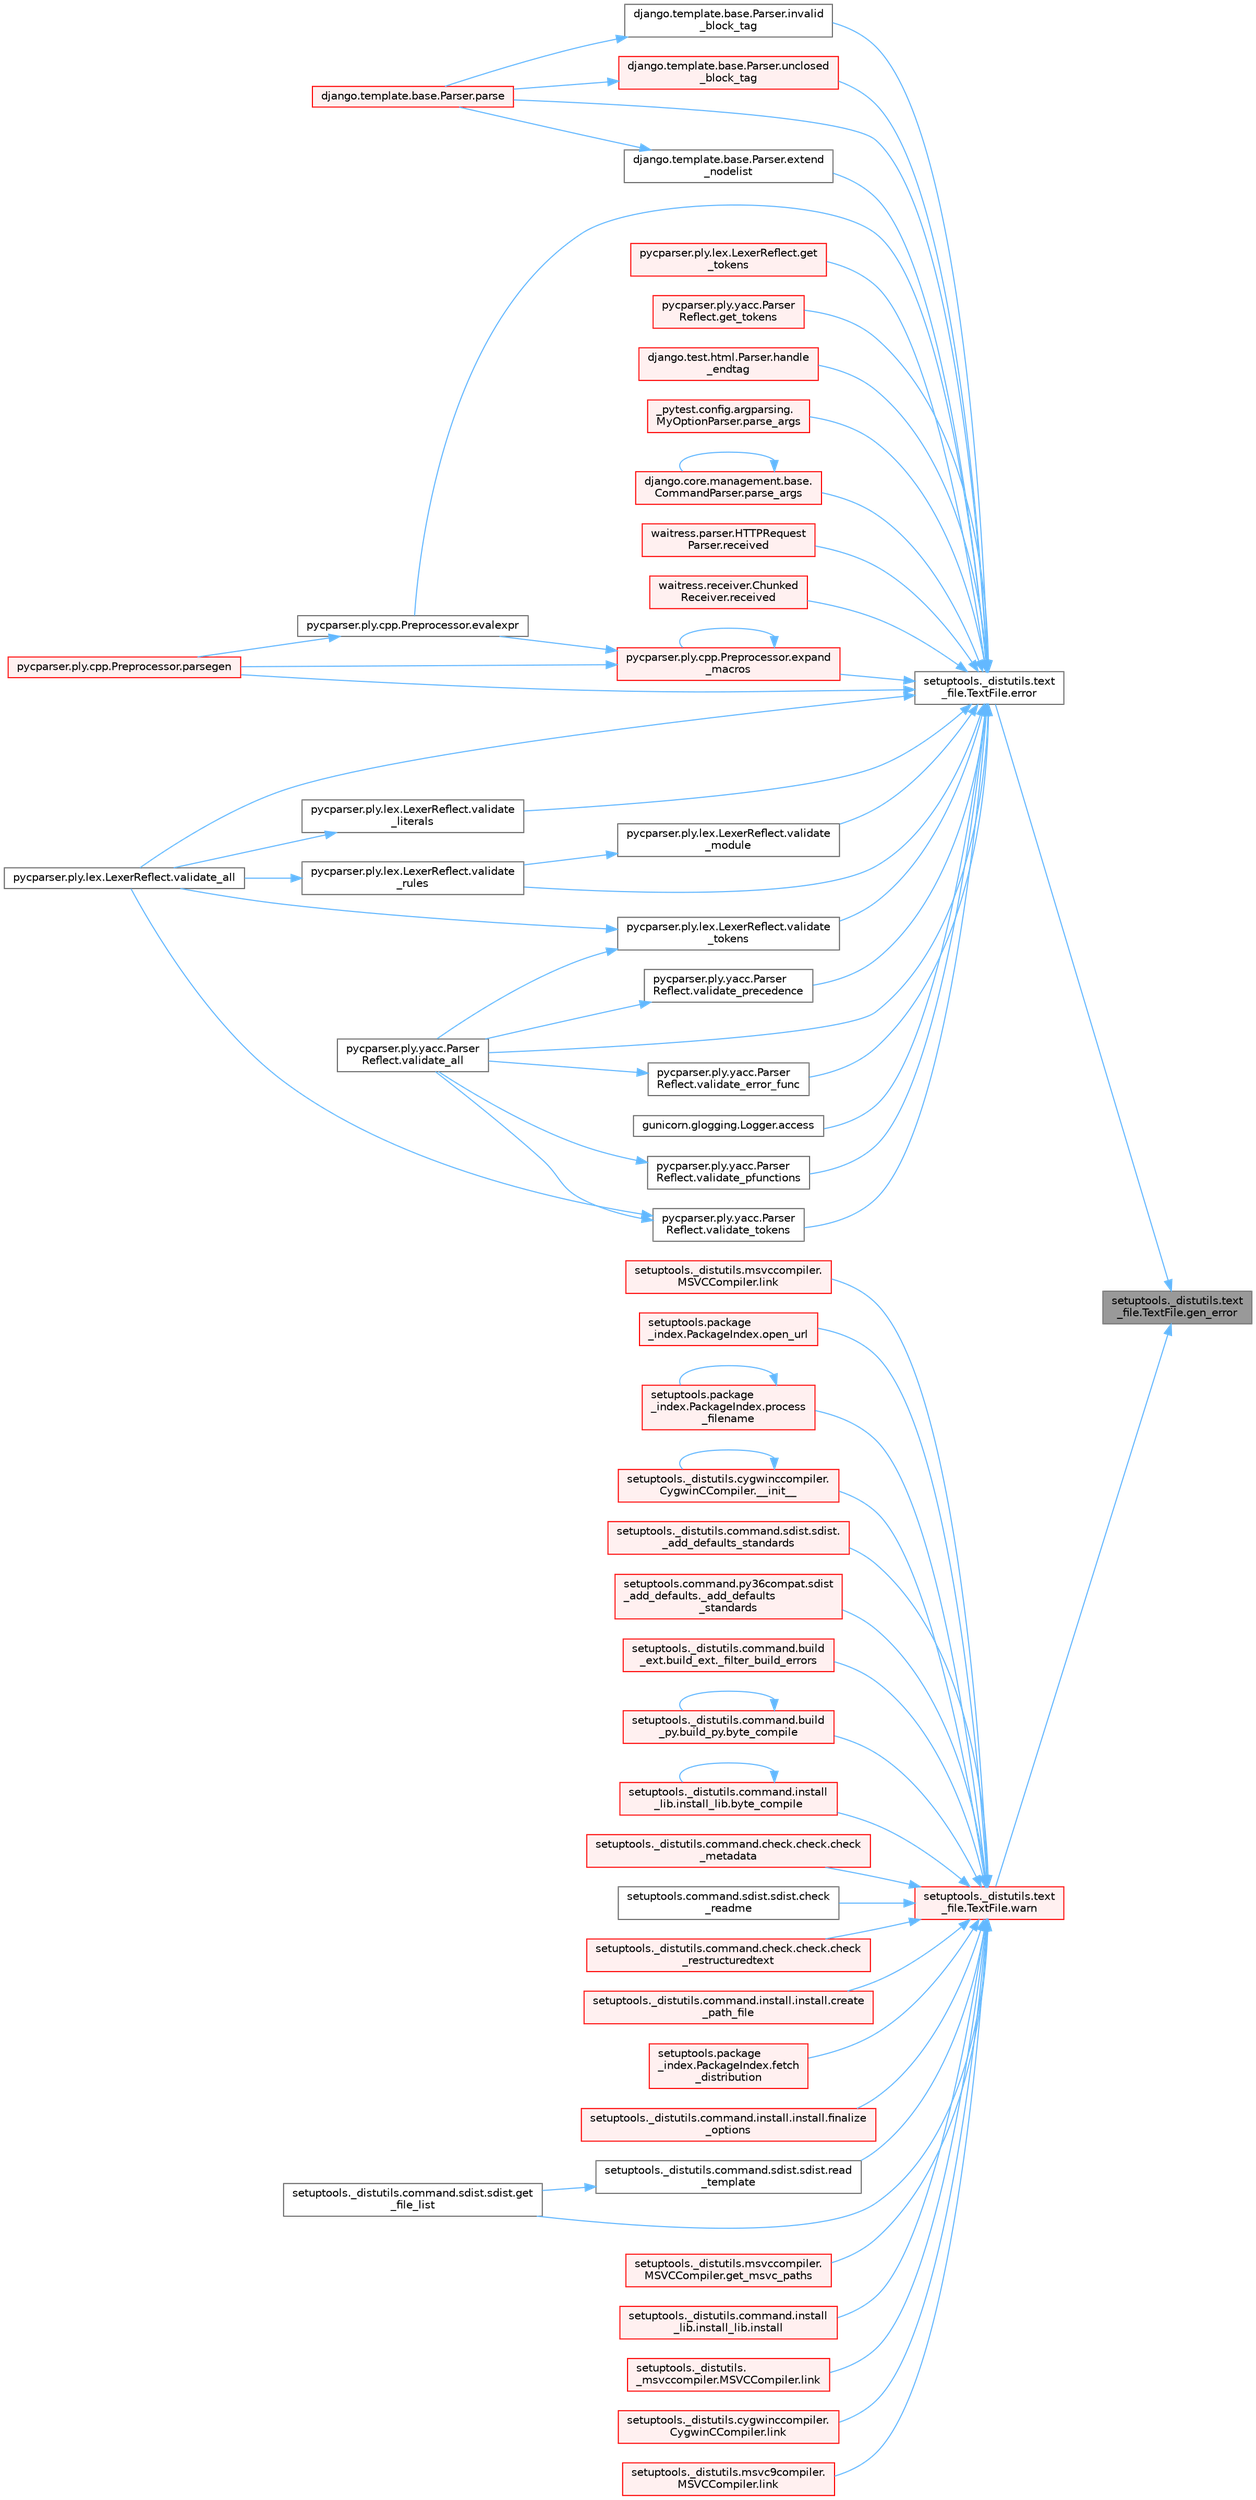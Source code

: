 digraph "setuptools._distutils.text_file.TextFile.gen_error"
{
 // LATEX_PDF_SIZE
  bgcolor="transparent";
  edge [fontname=Helvetica,fontsize=10,labelfontname=Helvetica,labelfontsize=10];
  node [fontname=Helvetica,fontsize=10,shape=box,height=0.2,width=0.4];
  rankdir="RL";
  Node1 [id="Node000001",label="setuptools._distutils.text\l_file.TextFile.gen_error",height=0.2,width=0.4,color="gray40", fillcolor="grey60", style="filled", fontcolor="black",tooltip=" "];
  Node1 -> Node2 [id="edge1_Node000001_Node000002",dir="back",color="steelblue1",style="solid",tooltip=" "];
  Node2 [id="Node000002",label="setuptools._distutils.text\l_file.TextFile.error",height=0.2,width=0.4,color="grey40", fillcolor="white", style="filled",URL="$classsetuptools_1_1__distutils_1_1text__file_1_1_text_file.html#a670e0e2eae86ae71f328552dfcf2f451",tooltip=" "];
  Node2 -> Node3 [id="edge2_Node000002_Node000003",dir="back",color="steelblue1",style="solid",tooltip=" "];
  Node3 [id="Node000003",label="gunicorn.glogging.Logger.access",height=0.2,width=0.4,color="grey40", fillcolor="white", style="filled",URL="$classgunicorn_1_1glogging_1_1_logger.html#a3b9fcb2cb9d7803a849f41d52df08b4b",tooltip=" "];
  Node2 -> Node4 [id="edge3_Node000002_Node000004",dir="back",color="steelblue1",style="solid",tooltip=" "];
  Node4 [id="Node000004",label="pycparser.ply.cpp.Preprocessor.evalexpr",height=0.2,width=0.4,color="grey40", fillcolor="white", style="filled",URL="$classpycparser_1_1ply_1_1cpp_1_1_preprocessor.html#a3c16ad6c28242d1214d20158b02ecabd",tooltip=" "];
  Node4 -> Node5 [id="edge4_Node000004_Node000005",dir="back",color="steelblue1",style="solid",tooltip=" "];
  Node5 [id="Node000005",label="pycparser.ply.cpp.Preprocessor.parsegen",height=0.2,width=0.4,color="red", fillcolor="#FFF0F0", style="filled",URL="$classpycparser_1_1ply_1_1cpp_1_1_preprocessor.html#aad71ed64ebab07f9eafb0b36f9108723",tooltip=" "];
  Node2 -> Node460 [id="edge5_Node000002_Node000460",dir="back",color="steelblue1",style="solid",tooltip=" "];
  Node460 [id="Node000460",label="pycparser.ply.cpp.Preprocessor.expand\l_macros",height=0.2,width=0.4,color="red", fillcolor="#FFF0F0", style="filled",URL="$classpycparser_1_1ply_1_1cpp_1_1_preprocessor.html#a4ac7e926ac9f68ef96f58e704a570d42",tooltip=" "];
  Node460 -> Node4 [id="edge6_Node000460_Node000004",dir="back",color="steelblue1",style="solid",tooltip=" "];
  Node460 -> Node460 [id="edge7_Node000460_Node000460",dir="back",color="steelblue1",style="solid",tooltip=" "];
  Node460 -> Node5 [id="edge8_Node000460_Node000005",dir="back",color="steelblue1",style="solid",tooltip=" "];
  Node2 -> Node462 [id="edge9_Node000002_Node000462",dir="back",color="steelblue1",style="solid",tooltip=" "];
  Node462 [id="Node000462",label="django.template.base.Parser.extend\l_nodelist",height=0.2,width=0.4,color="grey40", fillcolor="white", style="filled",URL="$classdjango_1_1template_1_1base_1_1_parser.html#a18cc3b61dee227ebe679d5a97e219f55",tooltip=" "];
  Node462 -> Node463 [id="edge10_Node000462_Node000463",dir="back",color="steelblue1",style="solid",tooltip=" "];
  Node463 [id="Node000463",label="django.template.base.Parser.parse",height=0.2,width=0.4,color="red", fillcolor="#FFF0F0", style="filled",URL="$classdjango_1_1template_1_1base_1_1_parser.html#adf49a6d849c5bc731f4dcd79bbd13e52",tooltip=" "];
  Node2 -> Node470 [id="edge11_Node000002_Node000470",dir="back",color="steelblue1",style="solid",tooltip=" "];
  Node470 [id="Node000470",label="pycparser.ply.lex.LexerReflect.get\l_tokens",height=0.2,width=0.4,color="red", fillcolor="#FFF0F0", style="filled",URL="$classpycparser_1_1ply_1_1lex_1_1_lexer_reflect.html#a10983bce282c9b55abb82ce3807c6286",tooltip=" "];
  Node2 -> Node475 [id="edge12_Node000002_Node000475",dir="back",color="steelblue1",style="solid",tooltip=" "];
  Node475 [id="Node000475",label="pycparser.ply.yacc.Parser\lReflect.get_tokens",height=0.2,width=0.4,color="red", fillcolor="#FFF0F0", style="filled",URL="$classpycparser_1_1ply_1_1yacc_1_1_parser_reflect.html#a32a8391d1552f74d1fd812eec68dc908",tooltip=" "];
  Node2 -> Node476 [id="edge13_Node000002_Node000476",dir="back",color="steelblue1",style="solid",tooltip=" "];
  Node476 [id="Node000476",label="django.test.html.Parser.handle\l_endtag",height=0.2,width=0.4,color="red", fillcolor="#FFF0F0", style="filled",URL="$classdjango_1_1test_1_1html_1_1_parser.html#a884b3359f3c54327e1eb7315d24e003d",tooltip=" "];
  Node2 -> Node478 [id="edge14_Node000002_Node000478",dir="back",color="steelblue1",style="solid",tooltip=" "];
  Node478 [id="Node000478",label="django.template.base.Parser.invalid\l_block_tag",height=0.2,width=0.4,color="grey40", fillcolor="white", style="filled",URL="$classdjango_1_1template_1_1base_1_1_parser.html#ad5b5b4e7969f94be4891ad344fb51af5",tooltip=" "];
  Node478 -> Node463 [id="edge15_Node000478_Node000463",dir="back",color="steelblue1",style="solid",tooltip=" "];
  Node2 -> Node463 [id="edge16_Node000002_Node000463",dir="back",color="steelblue1",style="solid",tooltip=" "];
  Node2 -> Node479 [id="edge17_Node000002_Node000479",dir="back",color="steelblue1",style="solid",tooltip=" "];
  Node479 [id="Node000479",label="_pytest.config.argparsing.\lMyOptionParser.parse_args",height=0.2,width=0.4,color="red", fillcolor="#FFF0F0", style="filled",URL="$class__pytest_1_1config_1_1argparsing_1_1_my_option_parser.html#ab9c41ef7aa3563347d264f1b7a8a1a66",tooltip=" "];
  Node2 -> Node482 [id="edge18_Node000002_Node000482",dir="back",color="steelblue1",style="solid",tooltip=" "];
  Node482 [id="Node000482",label="django.core.management.base.\lCommandParser.parse_args",height=0.2,width=0.4,color="red", fillcolor="#FFF0F0", style="filled",URL="$classdjango_1_1core_1_1management_1_1base_1_1_command_parser.html#a3bfc67243196388c65ea6d0755637db5",tooltip=" "];
  Node482 -> Node482 [id="edge19_Node000482_Node000482",dir="back",color="steelblue1",style="solid",tooltip=" "];
  Node2 -> Node5 [id="edge20_Node000002_Node000005",dir="back",color="steelblue1",style="solid",tooltip=" "];
  Node2 -> Node483 [id="edge21_Node000002_Node000483",dir="back",color="steelblue1",style="solid",tooltip=" "];
  Node483 [id="Node000483",label="waitress.parser.HTTPRequest\lParser.received",height=0.2,width=0.4,color="red", fillcolor="#FFF0F0", style="filled",URL="$classwaitress_1_1parser_1_1_h_t_t_p_request_parser.html#a37aaf6b973fa4959ae4fe6fe4048fc24",tooltip=" "];
  Node2 -> Node484 [id="edge22_Node000002_Node000484",dir="back",color="steelblue1",style="solid",tooltip=" "];
  Node484 [id="Node000484",label="waitress.receiver.Chunked\lReceiver.received",height=0.2,width=0.4,color="red", fillcolor="#FFF0F0", style="filled",URL="$classwaitress_1_1receiver_1_1_chunked_receiver.html#a560337d435bad205b28d765329a3d9e0",tooltip=" "];
  Node2 -> Node485 [id="edge23_Node000002_Node000485",dir="back",color="steelblue1",style="solid",tooltip=" "];
  Node485 [id="Node000485",label="django.template.base.Parser.unclosed\l_block_tag",height=0.2,width=0.4,color="red", fillcolor="#FFF0F0", style="filled",URL="$classdjango_1_1template_1_1base_1_1_parser.html#a5ee190e13908db0573b7687deb43b639",tooltip=" "];
  Node485 -> Node463 [id="edge24_Node000485_Node000463",dir="back",color="steelblue1",style="solid",tooltip=" "];
  Node2 -> Node487 [id="edge25_Node000002_Node000487",dir="back",color="steelblue1",style="solid",tooltip=" "];
  Node487 [id="Node000487",label="pycparser.ply.lex.LexerReflect.validate_all",height=0.2,width=0.4,color="grey40", fillcolor="white", style="filled",URL="$classpycparser_1_1ply_1_1lex_1_1_lexer_reflect.html#a218bcca937278cc45093167729bfb7ac",tooltip=" "];
  Node2 -> Node488 [id="edge26_Node000002_Node000488",dir="back",color="steelblue1",style="solid",tooltip=" "];
  Node488 [id="Node000488",label="pycparser.ply.yacc.Parser\lReflect.validate_all",height=0.2,width=0.4,color="grey40", fillcolor="white", style="filled",URL="$classpycparser_1_1ply_1_1yacc_1_1_parser_reflect.html#a96ac0824424f670c89156918f699b845",tooltip=" "];
  Node2 -> Node489 [id="edge27_Node000002_Node000489",dir="back",color="steelblue1",style="solid",tooltip=" "];
  Node489 [id="Node000489",label="pycparser.ply.yacc.Parser\lReflect.validate_error_func",height=0.2,width=0.4,color="grey40", fillcolor="white", style="filled",URL="$classpycparser_1_1ply_1_1yacc_1_1_parser_reflect.html#abb7904164b127d4246ed5a91ddf741a8",tooltip=" "];
  Node489 -> Node488 [id="edge28_Node000489_Node000488",dir="back",color="steelblue1",style="solid",tooltip=" "];
  Node2 -> Node490 [id="edge29_Node000002_Node000490",dir="back",color="steelblue1",style="solid",tooltip=" "];
  Node490 [id="Node000490",label="pycparser.ply.lex.LexerReflect.validate\l_literals",height=0.2,width=0.4,color="grey40", fillcolor="white", style="filled",URL="$classpycparser_1_1ply_1_1lex_1_1_lexer_reflect.html#a7797d2874e80da683e656d5ba97f4a11",tooltip=" "];
  Node490 -> Node487 [id="edge30_Node000490_Node000487",dir="back",color="steelblue1",style="solid",tooltip=" "];
  Node2 -> Node491 [id="edge31_Node000002_Node000491",dir="back",color="steelblue1",style="solid",tooltip=" "];
  Node491 [id="Node000491",label="pycparser.ply.lex.LexerReflect.validate\l_module",height=0.2,width=0.4,color="grey40", fillcolor="white", style="filled",URL="$classpycparser_1_1ply_1_1lex_1_1_lexer_reflect.html#ac4c78bbfe7d389bff02bd7fb7222d4f9",tooltip=" "];
  Node491 -> Node492 [id="edge32_Node000491_Node000492",dir="back",color="steelblue1",style="solid",tooltip=" "];
  Node492 [id="Node000492",label="pycparser.ply.lex.LexerReflect.validate\l_rules",height=0.2,width=0.4,color="grey40", fillcolor="white", style="filled",URL="$classpycparser_1_1ply_1_1lex_1_1_lexer_reflect.html#a16c717b08e8dfb81b432995308be295a",tooltip=" "];
  Node492 -> Node487 [id="edge33_Node000492_Node000487",dir="back",color="steelblue1",style="solid",tooltip=" "];
  Node2 -> Node493 [id="edge34_Node000002_Node000493",dir="back",color="steelblue1",style="solid",tooltip=" "];
  Node493 [id="Node000493",label="pycparser.ply.yacc.Parser\lReflect.validate_pfunctions",height=0.2,width=0.4,color="grey40", fillcolor="white", style="filled",URL="$classpycparser_1_1ply_1_1yacc_1_1_parser_reflect.html#ad6caed0ceb47c1d26816271401d68b32",tooltip=" "];
  Node493 -> Node488 [id="edge35_Node000493_Node000488",dir="back",color="steelblue1",style="solid",tooltip=" "];
  Node2 -> Node494 [id="edge36_Node000002_Node000494",dir="back",color="steelblue1",style="solid",tooltip=" "];
  Node494 [id="Node000494",label="pycparser.ply.yacc.Parser\lReflect.validate_precedence",height=0.2,width=0.4,color="grey40", fillcolor="white", style="filled",URL="$classpycparser_1_1ply_1_1yacc_1_1_parser_reflect.html#a21d35acc015ce3c629247dc491dd9d20",tooltip=" "];
  Node494 -> Node488 [id="edge37_Node000494_Node000488",dir="back",color="steelblue1",style="solid",tooltip=" "];
  Node2 -> Node492 [id="edge38_Node000002_Node000492",dir="back",color="steelblue1",style="solid",tooltip=" "];
  Node2 -> Node495 [id="edge39_Node000002_Node000495",dir="back",color="steelblue1",style="solid",tooltip=" "];
  Node495 [id="Node000495",label="pycparser.ply.lex.LexerReflect.validate\l_tokens",height=0.2,width=0.4,color="grey40", fillcolor="white", style="filled",URL="$classpycparser_1_1ply_1_1lex_1_1_lexer_reflect.html#a4bdc9e539877f748edefcd978105615b",tooltip=" "];
  Node495 -> Node487 [id="edge40_Node000495_Node000487",dir="back",color="steelblue1",style="solid",tooltip=" "];
  Node495 -> Node488 [id="edge41_Node000495_Node000488",dir="back",color="steelblue1",style="solid",tooltip=" "];
  Node2 -> Node496 [id="edge42_Node000002_Node000496",dir="back",color="steelblue1",style="solid",tooltip=" "];
  Node496 [id="Node000496",label="pycparser.ply.yacc.Parser\lReflect.validate_tokens",height=0.2,width=0.4,color="grey40", fillcolor="white", style="filled",URL="$classpycparser_1_1ply_1_1yacc_1_1_parser_reflect.html#a8fc22ab3debc6125e0b5cd26910f94f4",tooltip=" "];
  Node496 -> Node487 [id="edge43_Node000496_Node000487",dir="back",color="steelblue1",style="solid",tooltip=" "];
  Node496 -> Node488 [id="edge44_Node000496_Node000488",dir="back",color="steelblue1",style="solid",tooltip=" "];
  Node1 -> Node3158 [id="edge45_Node000001_Node003158",dir="back",color="steelblue1",style="solid",tooltip=" "];
  Node3158 [id="Node003158",label="setuptools._distutils.text\l_file.TextFile.warn",height=0.2,width=0.4,color="red", fillcolor="#FFF0F0", style="filled",URL="$classsetuptools_1_1__distutils_1_1text__file_1_1_text_file.html#ab97caf0fc8dbcc16f777bd99180a63ad",tooltip=" "];
  Node3158 -> Node3159 [id="edge46_Node003158_Node003159",dir="back",color="steelblue1",style="solid",tooltip=" "];
  Node3159 [id="Node003159",label="setuptools._distutils.cygwinccompiler.\lCygwinCCompiler.__init__",height=0.2,width=0.4,color="red", fillcolor="#FFF0F0", style="filled",URL="$classsetuptools_1_1__distutils_1_1cygwinccompiler_1_1_cygwin_c_compiler.html#a5398cd156a4c5457f93bb159514e66ea",tooltip=" "];
  Node3159 -> Node3159 [id="edge47_Node003159_Node003159",dir="back",color="steelblue1",style="solid",tooltip=" "];
  Node3158 -> Node3160 [id="edge48_Node003158_Node003160",dir="back",color="steelblue1",style="solid",tooltip=" "];
  Node3160 [id="Node003160",label="setuptools._distutils.command.sdist.sdist.\l_add_defaults_standards",height=0.2,width=0.4,color="red", fillcolor="#FFF0F0", style="filled",URL="$classsetuptools_1_1__distutils_1_1command_1_1sdist_1_1sdist.html#a4214e5f123c4be807d544aac00fb02e7",tooltip=" "];
  Node3158 -> Node3163 [id="edge49_Node003158_Node003163",dir="back",color="steelblue1",style="solid",tooltip=" "];
  Node3163 [id="Node003163",label="setuptools.command.py36compat.sdist\l_add_defaults._add_defaults\l_standards",height=0.2,width=0.4,color="red", fillcolor="#FFF0F0", style="filled",URL="$classsetuptools_1_1command_1_1py36compat_1_1sdist__add__defaults.html#a1bff838d2e295837c25d182c925ca9af",tooltip=" "];
  Node3158 -> Node3164 [id="edge50_Node003158_Node003164",dir="back",color="steelblue1",style="solid",tooltip=" "];
  Node3164 [id="Node003164",label="setuptools._distutils.command.build\l_ext.build_ext._filter_build_errors",height=0.2,width=0.4,color="red", fillcolor="#FFF0F0", style="filled",URL="$classsetuptools_1_1__distutils_1_1command_1_1build__ext_1_1build__ext.html#ac32f4f49478c94766259641fd9e9dbec",tooltip=" "];
  Node3158 -> Node2175 [id="edge51_Node003158_Node002175",dir="back",color="steelblue1",style="solid",tooltip=" "];
  Node2175 [id="Node002175",label="setuptools._distutils.command.build\l_py.build_py.byte_compile",height=0.2,width=0.4,color="red", fillcolor="#FFF0F0", style="filled",URL="$classsetuptools_1_1__distutils_1_1command_1_1build__py_1_1build__py.html#a7904ebbfe94d88432ab3ac03abf93a6c",tooltip=" "];
  Node2175 -> Node2175 [id="edge52_Node002175_Node002175",dir="back",color="steelblue1",style="solid",tooltip=" "];
  Node3158 -> Node2176 [id="edge53_Node003158_Node002176",dir="back",color="steelblue1",style="solid",tooltip=" "];
  Node2176 [id="Node002176",label="setuptools._distutils.command.install\l_lib.install_lib.byte_compile",height=0.2,width=0.4,color="red", fillcolor="#FFF0F0", style="filled",URL="$classsetuptools_1_1__distutils_1_1command_1_1install__lib_1_1install__lib.html#a96e016f8c5f1277a2174f82cb4976008",tooltip=" "];
  Node2176 -> Node2176 [id="edge54_Node002176_Node002176",dir="back",color="steelblue1",style="solid",tooltip=" "];
  Node3158 -> Node3165 [id="edge55_Node003158_Node003165",dir="back",color="steelblue1",style="solid",tooltip=" "];
  Node3165 [id="Node003165",label="setuptools._distutils.command.check.check.check\l_metadata",height=0.2,width=0.4,color="red", fillcolor="#FFF0F0", style="filled",URL="$classsetuptools_1_1__distutils_1_1command_1_1check_1_1check.html#a23e57de6f137822bdde79623516e6f4e",tooltip=" "];
  Node3158 -> Node3166 [id="edge56_Node003158_Node003166",dir="back",color="steelblue1",style="solid",tooltip=" "];
  Node3166 [id="Node003166",label="setuptools.command.sdist.sdist.check\l_readme",height=0.2,width=0.4,color="grey40", fillcolor="white", style="filled",URL="$classsetuptools_1_1command_1_1sdist_1_1sdist.html#a420c00a5bd22e6b121bcf0d221d8d8e7",tooltip=" "];
  Node3158 -> Node3167 [id="edge57_Node003158_Node003167",dir="back",color="steelblue1",style="solid",tooltip=" "];
  Node3167 [id="Node003167",label="setuptools._distutils.command.check.check.check\l_restructuredtext",height=0.2,width=0.4,color="red", fillcolor="#FFF0F0", style="filled",URL="$classsetuptools_1_1__distutils_1_1command_1_1check_1_1check.html#abd7a5114b9100019fab74dd4ac555688",tooltip=" "];
  Node3158 -> Node255 [id="edge58_Node003158_Node000255",dir="back",color="steelblue1",style="solid",tooltip=" "];
  Node255 [id="Node000255",label="setuptools._distutils.command.install.install.create\l_path_file",height=0.2,width=0.4,color="red", fillcolor="#FFF0F0", style="filled",URL="$classsetuptools_1_1__distutils_1_1command_1_1install_1_1install.html#ae5b9163a32dec1fd8d16c029acf46364",tooltip=" "];
  Node3158 -> Node657 [id="edge59_Node003158_Node000657",dir="back",color="steelblue1",style="solid",tooltip=" "];
  Node657 [id="Node000657",label="setuptools.package\l_index.PackageIndex.fetch\l_distribution",height=0.2,width=0.4,color="red", fillcolor="#FFF0F0", style="filled",URL="$classsetuptools_1_1package__index_1_1_package_index.html#ac5576b29d3cea2f46cf7f84d7a991cbe",tooltip=" "];
  Node3158 -> Node3168 [id="edge60_Node003158_Node003168",dir="back",color="steelblue1",style="solid",tooltip=" "];
  Node3168 [id="Node003168",label="setuptools._distutils.command.install.install.finalize\l_options",height=0.2,width=0.4,color="red", fillcolor="#FFF0F0", style="filled",URL="$classsetuptools_1_1__distutils_1_1command_1_1install_1_1install.html#aa60b887397a30b3d30f454bddaa1b614",tooltip=" "];
  Node3158 -> Node438 [id="edge61_Node003158_Node000438",dir="back",color="steelblue1",style="solid",tooltip=" "];
  Node438 [id="Node000438",label="setuptools._distutils.command.sdist.sdist.get\l_file_list",height=0.2,width=0.4,color="grey40", fillcolor="white", style="filled",URL="$classsetuptools_1_1__distutils_1_1command_1_1sdist_1_1sdist.html#ac88c3970bff5daae5fec958ebe5e91f6",tooltip=" "];
  Node3158 -> Node3169 [id="edge62_Node003158_Node003169",dir="back",color="steelblue1",style="solid",tooltip=" "];
  Node3169 [id="Node003169",label="setuptools._distutils.msvccompiler.\lMSVCCompiler.get_msvc_paths",height=0.2,width=0.4,color="red", fillcolor="#FFF0F0", style="filled",URL="$classsetuptools_1_1__distutils_1_1msvccompiler_1_1_m_s_v_c_compiler.html#adef2c1c798590a5242624d4b58ac872a",tooltip=" "];
  Node3158 -> Node3171 [id="edge63_Node003158_Node003171",dir="back",color="steelblue1",style="solid",tooltip=" "];
  Node3171 [id="Node003171",label="setuptools._distutils.command.install\l_lib.install_lib.install",height=0.2,width=0.4,color="red", fillcolor="#FFF0F0", style="filled",URL="$classsetuptools_1_1__distutils_1_1command_1_1install__lib_1_1install__lib.html#a5a42723fe1f78394be60814a796ed400",tooltip=" "];
  Node3158 -> Node2200 [id="edge64_Node003158_Node002200",dir="back",color="steelblue1",style="solid",tooltip=" "];
  Node2200 [id="Node002200",label="setuptools._distutils.\l_msvccompiler.MSVCCompiler.link",height=0.2,width=0.4,color="red", fillcolor="#FFF0F0", style="filled",URL="$classsetuptools_1_1__distutils_1_1__msvccompiler_1_1_m_s_v_c_compiler.html#aefba9a19cc1d7316a3755f96f4def5f7",tooltip=" "];
  Node3158 -> Node411 [id="edge65_Node003158_Node000411",dir="back",color="steelblue1",style="solid",tooltip=" "];
  Node411 [id="Node000411",label="setuptools._distutils.cygwinccompiler.\lCygwinCCompiler.link",height=0.2,width=0.4,color="red", fillcolor="#FFF0F0", style="filled",URL="$classsetuptools_1_1__distutils_1_1cygwinccompiler_1_1_cygwin_c_compiler.html#a90d2f2ffa74da0002fe22b41afc2cc2f",tooltip=" "];
  Node3158 -> Node2201 [id="edge66_Node003158_Node002201",dir="back",color="steelblue1",style="solid",tooltip=" "];
  Node2201 [id="Node002201",label="setuptools._distutils.msvc9compiler.\lMSVCCompiler.link",height=0.2,width=0.4,color="red", fillcolor="#FFF0F0", style="filled",URL="$classsetuptools_1_1__distutils_1_1msvc9compiler_1_1_m_s_v_c_compiler.html#a0c96b6aa97f0cccac88db8bc4220274f",tooltip=" "];
  Node3158 -> Node2202 [id="edge67_Node003158_Node002202",dir="back",color="steelblue1",style="solid",tooltip=" "];
  Node2202 [id="Node002202",label="setuptools._distutils.msvccompiler.\lMSVCCompiler.link",height=0.2,width=0.4,color="red", fillcolor="#FFF0F0", style="filled",URL="$classsetuptools_1_1__distutils_1_1msvccompiler_1_1_m_s_v_c_compiler.html#a99e371debe387deabeae0b75e3b70af5",tooltip=" "];
  Node3158 -> Node3172 [id="edge68_Node003158_Node003172",dir="back",color="steelblue1",style="solid",tooltip=" "];
  Node3172 [id="Node003172",label="setuptools.package\l_index.PackageIndex.open_url",height=0.2,width=0.4,color="red", fillcolor="#FFF0F0", style="filled",URL="$classsetuptools_1_1package__index_1_1_package_index.html#aff1e433c1a883e337bb8bf5e09438108",tooltip=" "];
  Node3158 -> Node767 [id="edge69_Node003158_Node000767",dir="back",color="steelblue1",style="solid",tooltip=" "];
  Node767 [id="Node000767",label="setuptools.package\l_index.PackageIndex.process\l_filename",height=0.2,width=0.4,color="red", fillcolor="#FFF0F0", style="filled",URL="$classsetuptools_1_1package__index_1_1_package_index.html#ab04da07ff3d457892f53ca1e671514cc",tooltip=" "];
  Node767 -> Node767 [id="edge70_Node000767_Node000767",dir="back",color="steelblue1",style="solid",tooltip=" "];
  Node3158 -> Node3173 [id="edge71_Node003158_Node003173",dir="back",color="steelblue1",style="solid",tooltip=" "];
  Node3173 [id="Node003173",label="setuptools._distutils.command.sdist.sdist.read\l_template",height=0.2,width=0.4,color="grey40", fillcolor="white", style="filled",URL="$classsetuptools_1_1__distutils_1_1command_1_1sdist_1_1sdist.html#a31b23cc0fec5e9519b6076408dd739c7",tooltip=" "];
  Node3173 -> Node438 [id="edge72_Node003173_Node000438",dir="back",color="steelblue1",style="solid",tooltip=" "];
}
